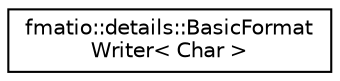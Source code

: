 digraph "Graphical Class Hierarchy"
{
 // LATEX_PDF_SIZE
  edge [fontname="Helvetica",fontsize="10",labelfontname="Helvetica",labelfontsize="10"];
  node [fontname="Helvetica",fontsize="10",shape=record];
  rankdir="LR";
  Node0 [label="fmatio::details::BasicFormat\lWriter\< Char \>",height=0.2,width=0.4,color="black", fillcolor="white", style="filled",URL="$classfmatio_1_1details_1_1BasicFormatWriter.html",tooltip="Format writer inteface that provides 'write' method."];
}

